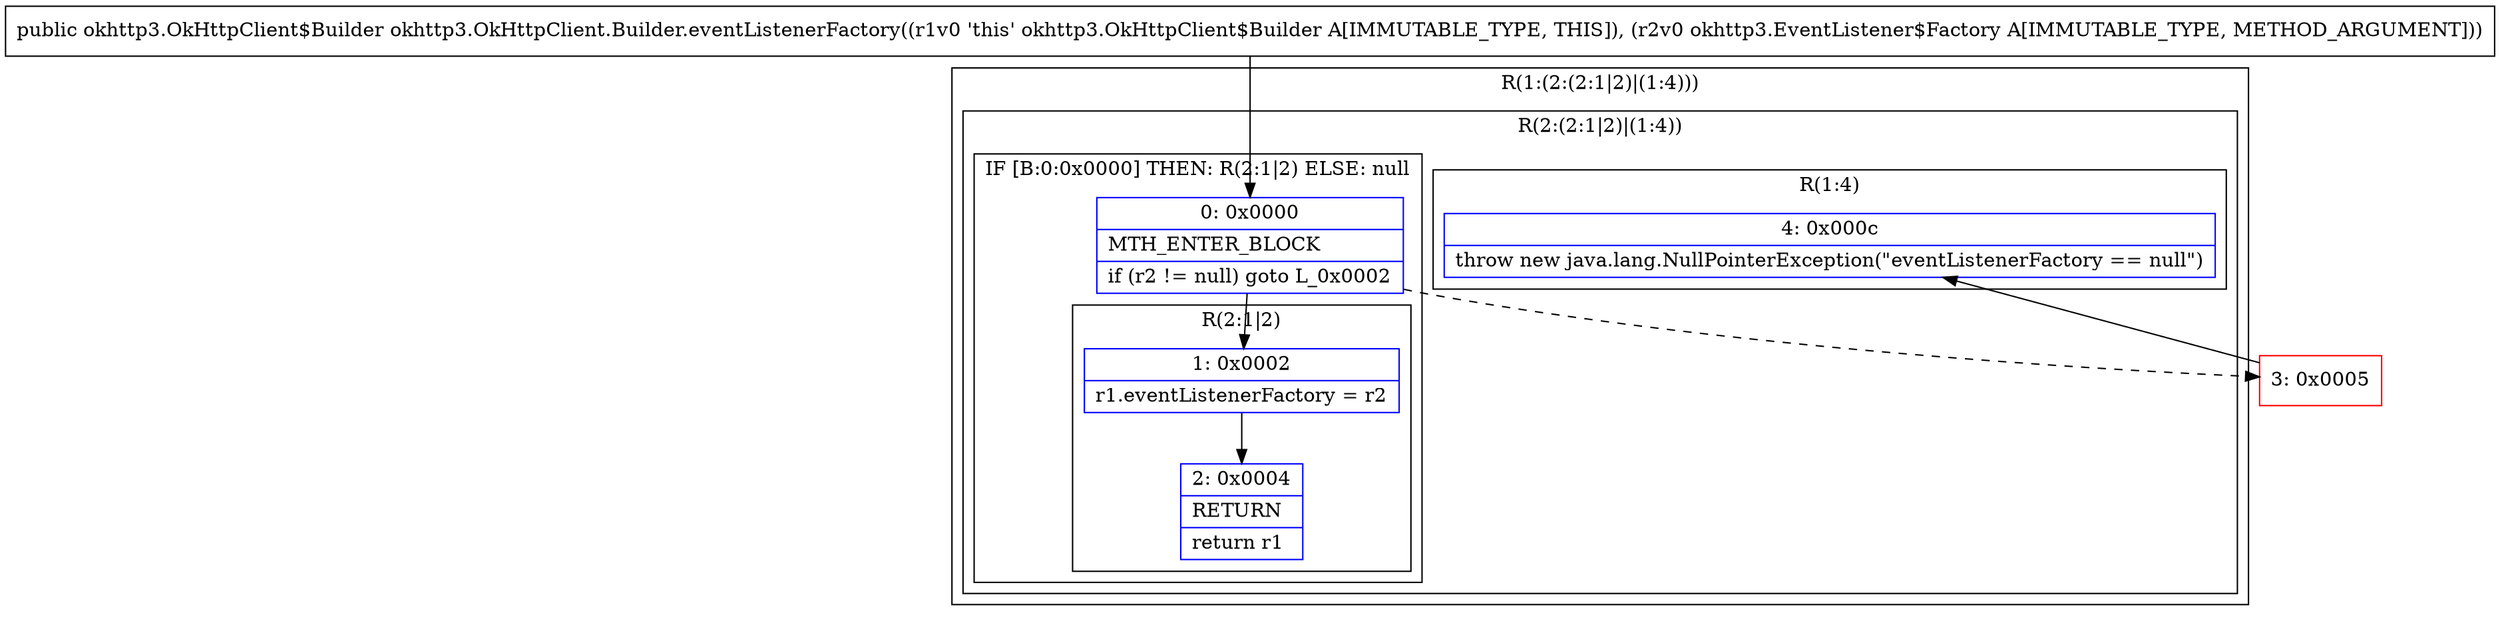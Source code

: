 digraph "CFG forokhttp3.OkHttpClient.Builder.eventListenerFactory(Lokhttp3\/EventListener$Factory;)Lokhttp3\/OkHttpClient$Builder;" {
subgraph cluster_Region_1871928858 {
label = "R(1:(2:(2:1|2)|(1:4)))";
node [shape=record,color=blue];
subgraph cluster_Region_1337837485 {
label = "R(2:(2:1|2)|(1:4))";
node [shape=record,color=blue];
subgraph cluster_IfRegion_1363615592 {
label = "IF [B:0:0x0000] THEN: R(2:1|2) ELSE: null";
node [shape=record,color=blue];
Node_0 [shape=record,label="{0\:\ 0x0000|MTH_ENTER_BLOCK\l|if (r2 != null) goto L_0x0002\l}"];
subgraph cluster_Region_798710806 {
label = "R(2:1|2)";
node [shape=record,color=blue];
Node_1 [shape=record,label="{1\:\ 0x0002|r1.eventListenerFactory = r2\l}"];
Node_2 [shape=record,label="{2\:\ 0x0004|RETURN\l|return r1\l}"];
}
}
subgraph cluster_Region_1519236209 {
label = "R(1:4)";
node [shape=record,color=blue];
Node_4 [shape=record,label="{4\:\ 0x000c|throw new java.lang.NullPointerException(\"eventListenerFactory == null\")\l}"];
}
}
}
Node_3 [shape=record,color=red,label="{3\:\ 0x0005}"];
MethodNode[shape=record,label="{public okhttp3.OkHttpClient$Builder okhttp3.OkHttpClient.Builder.eventListenerFactory((r1v0 'this' okhttp3.OkHttpClient$Builder A[IMMUTABLE_TYPE, THIS]), (r2v0 okhttp3.EventListener$Factory A[IMMUTABLE_TYPE, METHOD_ARGUMENT])) }"];
MethodNode -> Node_0;
Node_0 -> Node_1;
Node_0 -> Node_3[style=dashed];
Node_1 -> Node_2;
Node_3 -> Node_4;
}

